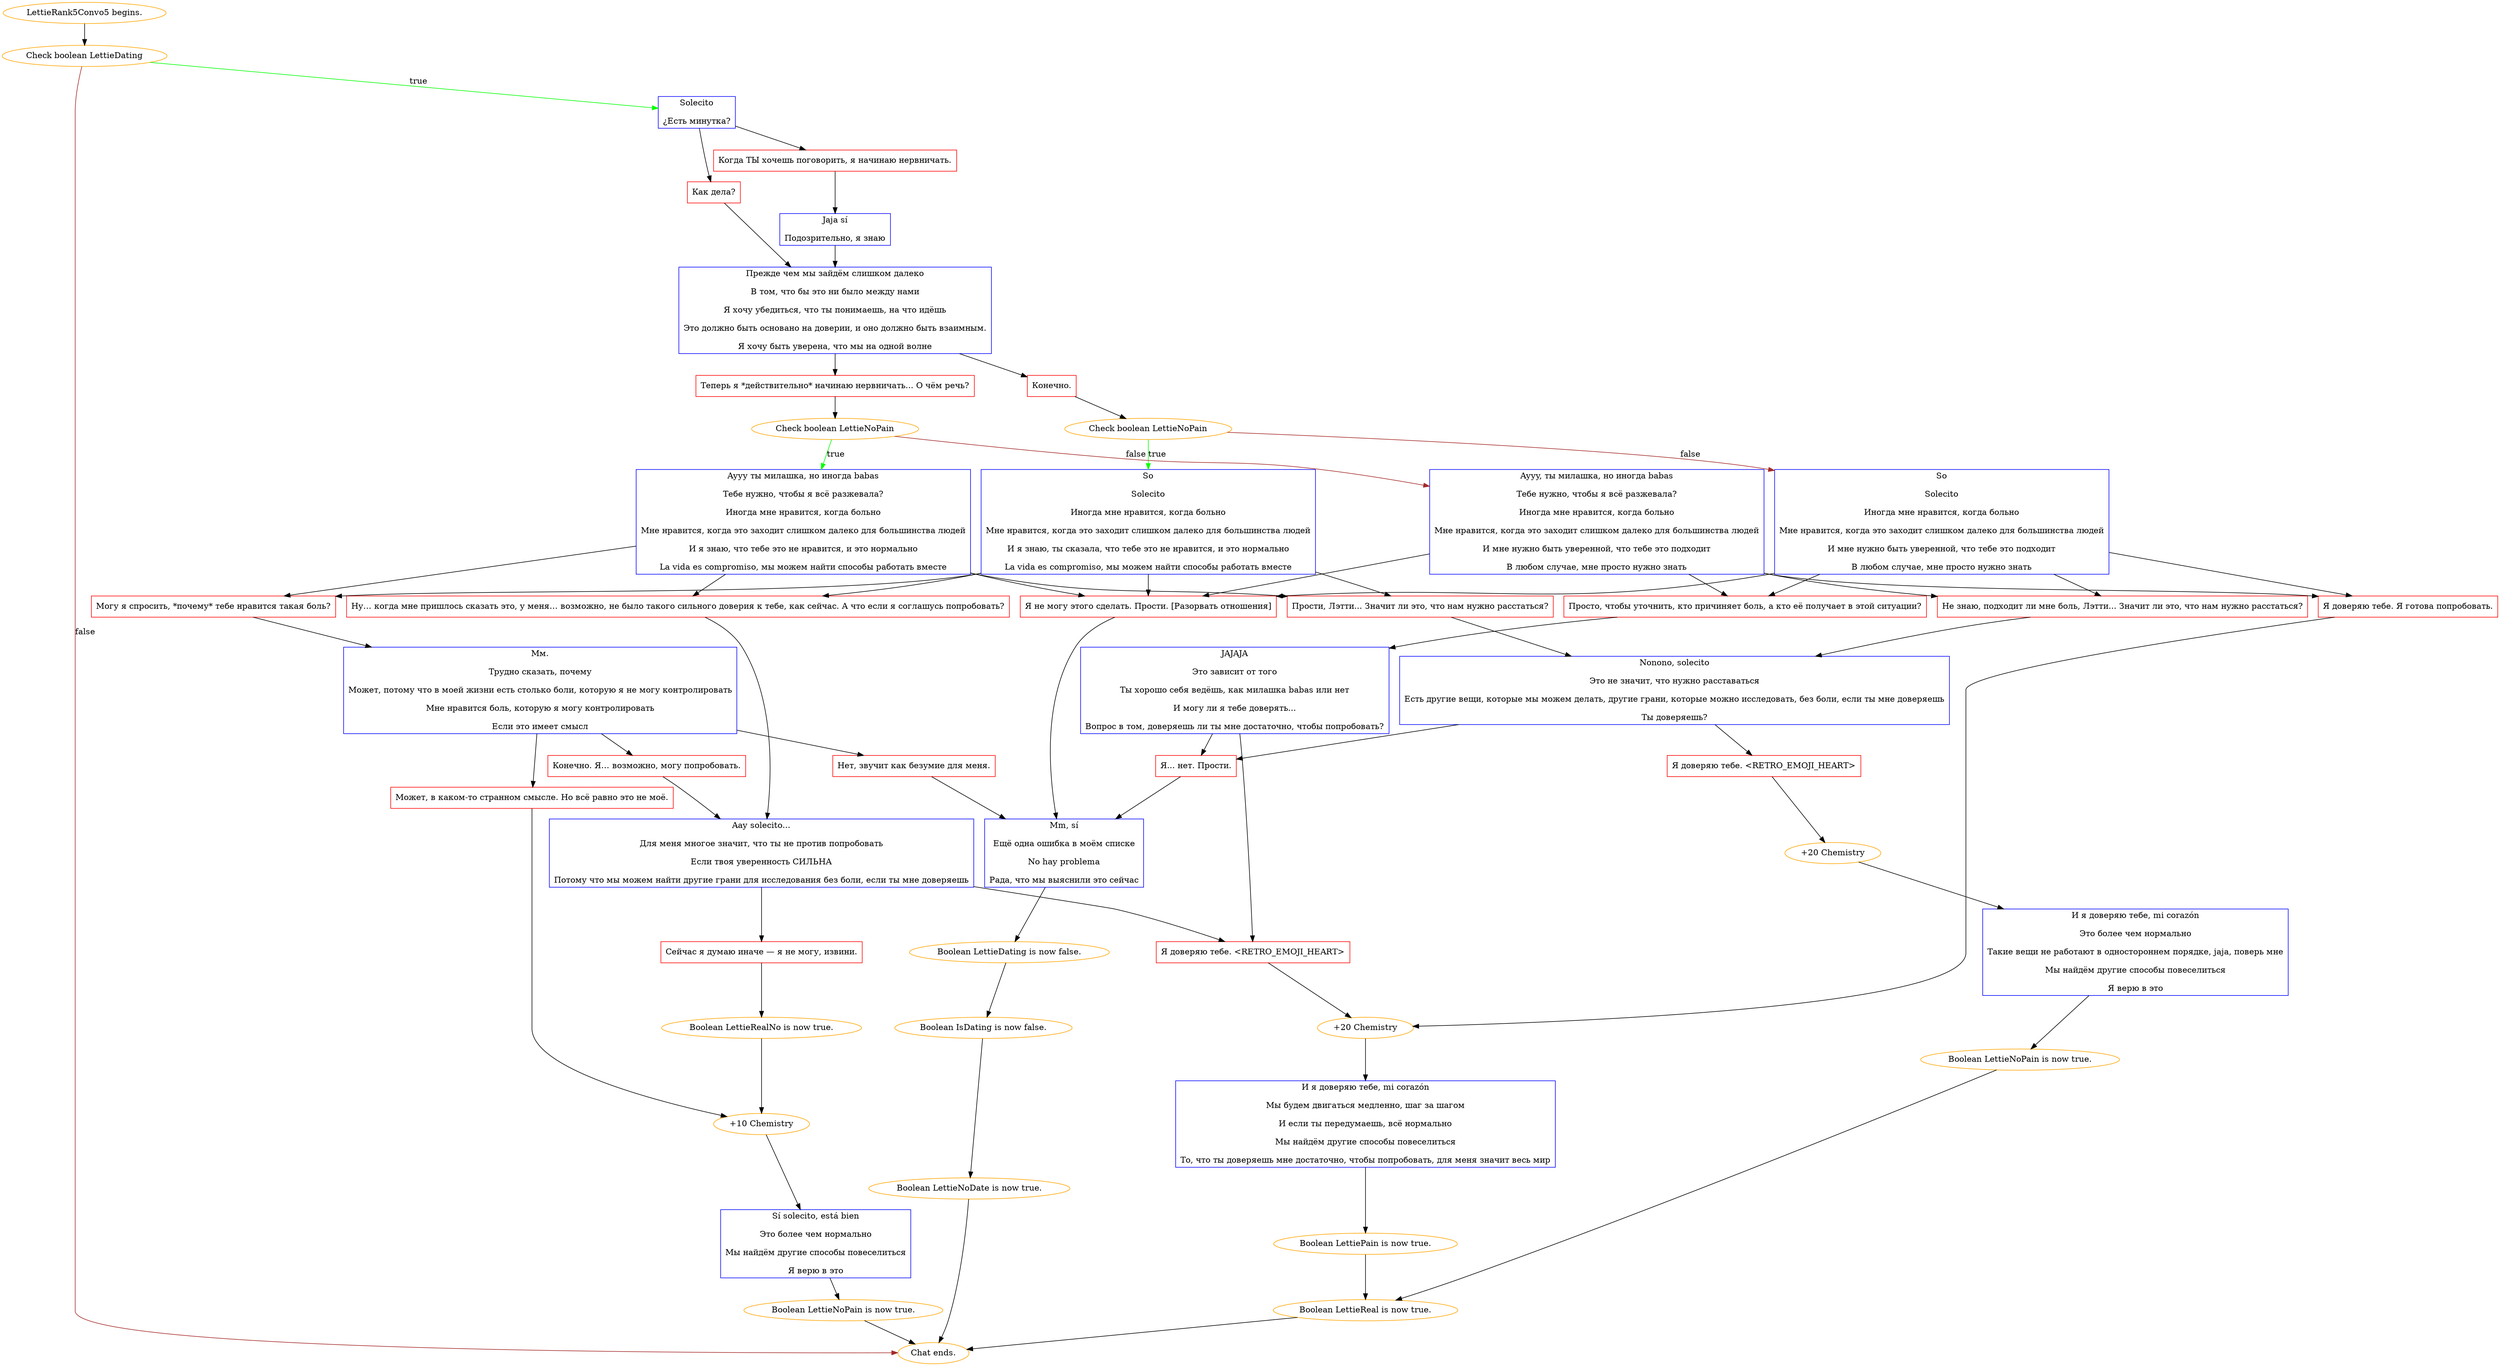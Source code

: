 digraph {
	"LettieRank5Convo5 begins." [color=orange];
		"LettieRank5Convo5 begins." -> j246347737;
	j246347737 [label="Check boolean LettieDating",color=orange];
		j246347737 -> j203110612 [label=true,color=green];
		j246347737 -> "Chat ends." [label=false,color=brown];
	j203110612 [label="Solecito
¿Есть минутка?",shape=box,color=blue];
		j203110612 -> j3719432785;
		j203110612 -> j2890508328;
	"Chat ends." [color=orange];
	j3719432785 [label="Как дела?",shape=box,color=red];
		j3719432785 -> j1389982617;
	j2890508328 [label="Когда ТЫ хочешь поговорить, я начинаю нервничать.",shape=box,color=red];
		j2890508328 -> j1963435229;
	j1389982617 [label="Прежде чем мы зайдём слишком далеко
В том, что бы это ни было между нами
Я хочу убедиться, что ты понимаешь, на что идёшь
Это должно быть основано на доверии, и оно должно быть взаимным.
Я хочу быть уверена, что мы на одной волне",shape=box,color=blue];
		j1389982617 -> j701947407;
		j1389982617 -> j2197362360;
	j1963435229 [label="Jaja sí
Подозрительно, я знаю",shape=box,color=blue];
		j1963435229 -> j1389982617;
	j701947407 [label="Конечно.",shape=box,color=red];
		j701947407 -> j57334969;
	j2197362360 [label="Теперь я *действительно* начинаю нервничать... О чём речь?",shape=box,color=red];
		j2197362360 -> j4288625445;
	j57334969 [label="Check boolean LettieNoPain",color=orange];
		j57334969 -> j3822074341 [label=true,color=green];
		j57334969 -> j2461108864 [label=false,color=brown];
	j4288625445 [label="Check boolean LettieNoPain",color=orange];
		j4288625445 -> j3329583337 [label=true,color=green];
		j4288625445 -> j4230295765 [label=false,color=brown];
	j3822074341 [label="So
Solecito
Иногда мне нравится, когда больно
Мне нравится, когда это заходит слишком далеко для большинства людей
И я знаю, ты сказала, что тебе это не нравится, и это нормально
La vida es compromiso, мы можем найти способы работать вместе",shape=box,color=blue];
		j3822074341 -> j3346194945;
		j3822074341 -> j2522546448;
		j3822074341 -> j1046807929;
		j3822074341 -> j1148804167;
	j2461108864 [label="So
Solecito
Иногда мне нравится, когда больно
Мне нравится, когда это заходит слишком далеко для большинства людей
И мне нужно быть уверенной, что тебе это подходит
В любом случае, мне просто нужно знать",shape=box,color=blue];
		j2461108864 -> j1148804167;
		j2461108864 -> j1356163264;
		j2461108864 -> j1329368580;
		j2461108864 -> j140938641;
	j3329583337 [label="Ayyy ты милашка, но иногда babas
Тебе нужно, чтобы я всё разжевала?
Иногда мне нравится, когда больно
Мне нравится, когда это заходит слишком далеко для большинства людей
И я знаю, что тебе это не нравится, и это нормально
La vida es compromiso, мы можем найти способы работать вместе",shape=box,color=blue];
		j3329583337 -> j3346194945;
		j3329583337 -> j2522546448;
		j3329583337 -> j1046807929;
		j3329583337 -> j1148804167;
	j4230295765 [label="Ayyy, ты милашка, но иногда babas
Тебе нужно, чтобы я всё разжевала?
Иногда мне нравится, когда больно
Мне нравится, когда это заходит слишком далеко для большинства людей
И мне нужно быть уверенной, что тебе это подходит
В любом случае, мне просто нужно знать",shape=box,color=blue];
		j4230295765 -> j1148804167;
		j4230295765 -> j1356163264;
		j4230295765 -> j1329368580;
		j4230295765 -> j140938641;
	j3346194945 [label="Прости, Лэтти... Значит ли это, что нам нужно расстаться?",shape=box,color=red];
		j3346194945 -> j24443183;
	j2522546448 [label="Ну… когда мне пришлось сказать это, у меня… возможно, не было такого сильного доверия к тебе, как сейчас. А что если я соглашусь попробовать?",shape=box,color=red];
		j2522546448 -> j1494332119;
	j1046807929 [label="Могу я спросить, *почему* тебе нравится такая боль?",shape=box,color=red];
		j1046807929 -> j3246741636;
	j1148804167 [label="Я не могу этого сделать. Прости. [Разорвать отношения]",shape=box,color=red];
		j1148804167 -> j3076002990;
	j1356163264 [label="Просто, чтобы уточнить, кто причиняет боль, а кто её получает в этой ситуации?",shape=box,color=red];
		j1356163264 -> j2903991455;
	j1329368580 [label="Я доверяю тебе. Я готова попробовать.",shape=box,color=red];
		j1329368580 -> j3353417780;
	j140938641 [label="Не знаю, подходит ли мне боль, Лэтти... Значит ли это, что нам нужно расстаться?",shape=box,color=red];
		j140938641 -> j24443183;
	j24443183 [label="Nonono, solecito
Это не значит, что нужно расставаться
Есть другие вещи, которые мы можем делать, другие грани, которые можно исследовать, без боли, если ты мне доверяешь
Ты доверяешь?",shape=box,color=blue];
		j24443183 -> j3731293987;
		j24443183 -> j3709142431;
	j1494332119 [label="Aay solecito...
Для меня многое значит, что ты не против попробовать
Если твоя уверенность СИЛЬНА
Потому что мы можем найти другие грани для исследования без боли, если ты мне доверяешь",shape=box,color=blue];
		j1494332119 -> j103032434;
		j1494332119 -> j2859766382;
	j3246741636 [label="Мм.
Трудно сказать, почему
Может, потому что в моей жизни есть столько боли, которую я не могу контролировать
Мне нравится боль, которую я могу контролировать
Если это имеет смысл",shape=box,color=blue];
		j3246741636 -> j2513900525;
		j3246741636 -> j108617473;
		j3246741636 -> j944492532;
	j3076002990 [label="Mm, sí
Ещё одна ошибка в моём списке
No hay problema
Рада, что мы выяснили это сейчас",shape=box,color=blue];
		j3076002990 -> j30836566;
	j2903991455 [label="JAJAJA
Это зависит от того
Ты хорошо себя ведёшь, как милашка babas или нет
И могу ли я тебе доверять...
Вопрос в том, доверяешь ли ты мне достаточно, чтобы попробовать?",shape=box,color=blue];
		j2903991455 -> j103032434;
		j2903991455 -> j3709142431;
	j3353417780 [label="+20 Chemistry",color=orange];
		j3353417780 -> j4238842542;
	j3731293987 [label="Я доверяю тебе. <RETRO_EMOJI_HEART>",shape=box,color=red];
		j3731293987 -> j2705889608;
	j3709142431 [label="Я... нет. Прости.",shape=box,color=red];
		j3709142431 -> j3076002990;
	j103032434 [label="Я доверяю тебе. <RETRO_EMOJI_HEART>",shape=box,color=red];
		j103032434 -> j3353417780;
	j2859766382 [label="Сейчас я думаю иначе — я не могу, извини.",shape=box,color=red];
		j2859766382 -> j3150557418;
	j2513900525 [label="Конечно. Я… возможно, могу попробовать.",shape=box,color=red];
		j2513900525 -> j1494332119;
	j108617473 [label="Может, в каком-то странном смысле. Но всё равно это не моё.",shape=box,color=red];
		j108617473 -> j2442620470;
	j944492532 [label="Нет, звучит как безумие для меня.",shape=box,color=red];
		j944492532 -> j3076002990;
	j30836566 [label="Boolean LettieDating is now false.",color=orange];
		j30836566 -> j4031970331;
	j4238842542 [label="И я доверяю тебе, mi corazón
Мы будем двигаться медленно, шаг за шагом
И если ты передумаешь, всё нормально
Мы найдём другие способы повеселиться
То, что ты доверяешь мне достаточно, чтобы попробовать, для меня значит весь мир",shape=box,color=blue];
		j4238842542 -> j3591311196;
	j2705889608 [label="+20 Chemistry",color=orange];
		j2705889608 -> j1732066247;
	j3150557418 [label="Boolean LettieRealNo is now true.",color=orange];
		j3150557418 -> j2442620470;
	j2442620470 [label="+10 Chemistry",color=orange];
		j2442620470 -> j2413158726;
	j4031970331 [label="Boolean IsDating is now false.",color=orange];
		j4031970331 -> j3065772033;
	j3591311196 [label="Boolean LettiePain is now true.",color=orange];
		j3591311196 -> j124228052;
	j1732066247 [label="И я доверяю тебе, mi corazón
Это более чем нормально
Такие вещи не работают в одностороннем порядке, jaja, поверь мне
Мы найдём другие способы повеселиться
Я верю в это",shape=box,color=blue];
		j1732066247 -> j1129507415;
	j2413158726 [label="Sí solecito, está bien
Это более чем нормально
Мы найдём другие способы повеселиться
Я верю в это",shape=box,color=blue];
		j2413158726 -> j302908037;
	j3065772033 [label="Boolean LettieNoDate is now true.",color=orange];
		j3065772033 -> "Chat ends.";
	j124228052 [label="Boolean LettieReal is now true.",color=orange];
		j124228052 -> "Chat ends.";
	j1129507415 [label="Boolean LettieNoPain is now true.",color=orange];
		j1129507415 -> j124228052;
	j302908037 [label="Boolean LettieNoPain is now true.",color=orange];
		j302908037 -> "Chat ends.";
}